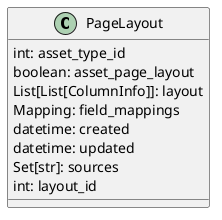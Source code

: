 @startuml

class PageLayout {
    int: asset_type_id
    boolean: asset_page_layout
    List[List[ColumnInfo]]: layout
    Mapping: field_mappings
    datetime: created
    datetime: updated
    Set[str]: sources
    int: layout_id
}

@enduml